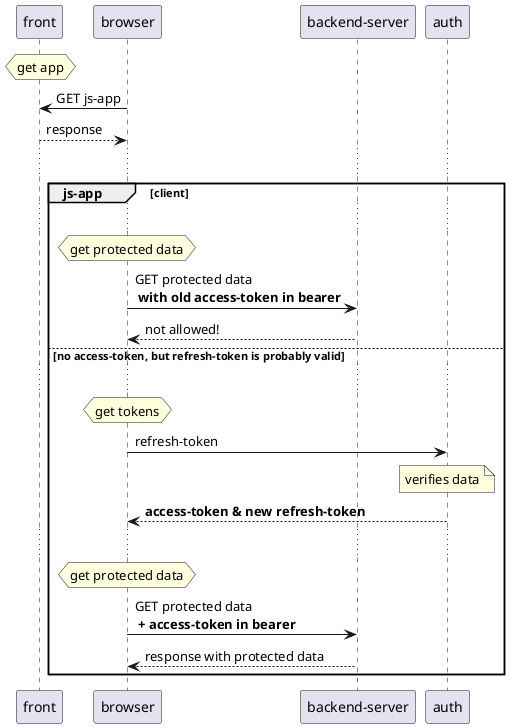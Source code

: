 @startuml access-flow

hnote over front : get app
"frontend-server" as front <- browser : GET js-app
browser <-- front : response
...

group js-app [client]
...

hnote over browser : get protected data
browser -> "backend-server" as back : GET protected data\n <b>with old access-token in bearer</b>
back --> browser : not allowed!

else no access-token, but refresh-token is probably valid
...

hnote over browser : get tokens
browser -> auth : refresh-token

note over auth
verifies data
end note

auth --> browser : <b>access-token & new refresh-token</b>
...

hnote over browser : get protected data
browser -> back : GET protected data\n <b>+ access-token in bearer</b>
back --> browser : response with protected data

end

@enduml
